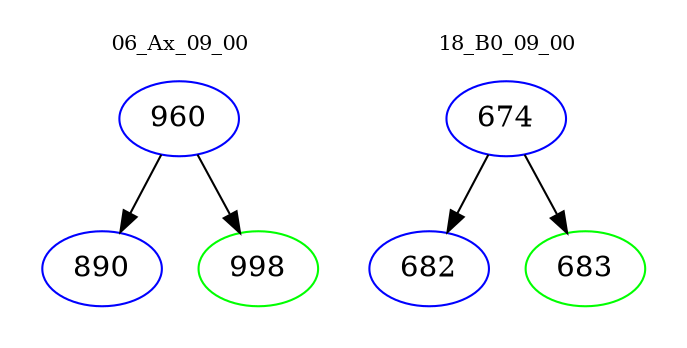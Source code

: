 digraph{
subgraph cluster_0 {
color = white
label = "06_Ax_09_00";
fontsize=10;
T0_960 [label="960", color="blue"]
T0_960 -> T0_890 [color="black"]
T0_890 [label="890", color="blue"]
T0_960 -> T0_998 [color="black"]
T0_998 [label="998", color="green"]
}
subgraph cluster_1 {
color = white
label = "18_B0_09_00";
fontsize=10;
T1_674 [label="674", color="blue"]
T1_674 -> T1_682 [color="black"]
T1_682 [label="682", color="blue"]
T1_674 -> T1_683 [color="black"]
T1_683 [label="683", color="green"]
}
}
